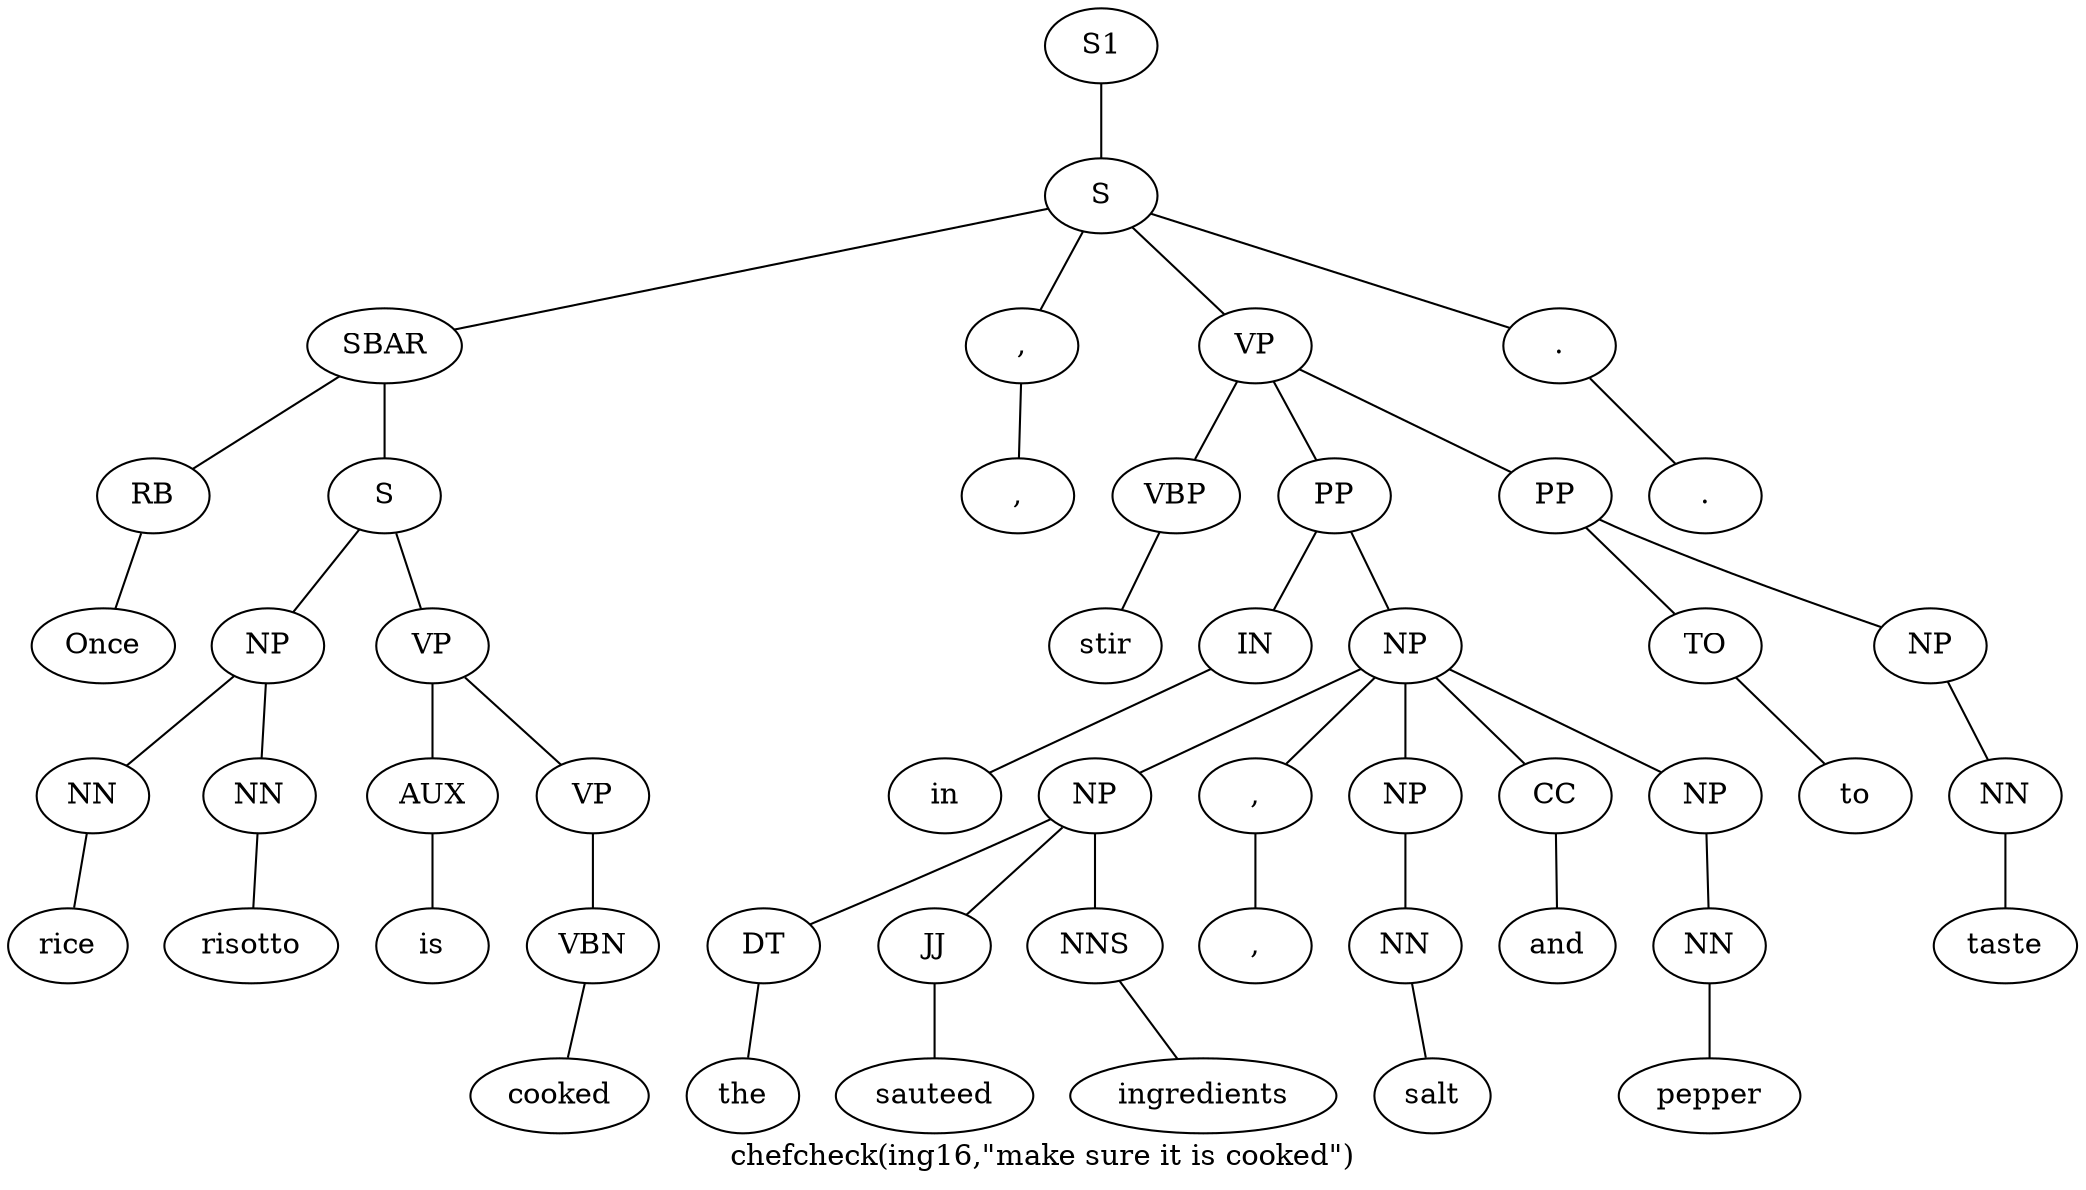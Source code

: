graph SyntaxGraph {
	label = "chefcheck(ing16,\"make sure it is cooked\")";
	Node0 [label="S1"];
	Node1 [label="S"];
	Node2 [label="SBAR"];
	Node3 [label="RB"];
	Node4 [label="Once"];
	Node5 [label="S"];
	Node6 [label="NP"];
	Node7 [label="NN"];
	Node8 [label="rice"];
	Node9 [label="NN"];
	Node10 [label="risotto"];
	Node11 [label="VP"];
	Node12 [label="AUX"];
	Node13 [label="is"];
	Node14 [label="VP"];
	Node15 [label="VBN"];
	Node16 [label="cooked"];
	Node17 [label=","];
	Node18 [label=","];
	Node19 [label="VP"];
	Node20 [label="VBP"];
	Node21 [label="stir"];
	Node22 [label="PP"];
	Node23 [label="IN"];
	Node24 [label="in"];
	Node25 [label="NP"];
	Node26 [label="NP"];
	Node27 [label="DT"];
	Node28 [label="the"];
	Node29 [label="JJ"];
	Node30 [label="sauteed"];
	Node31 [label="NNS"];
	Node32 [label="ingredients"];
	Node33 [label=","];
	Node34 [label=","];
	Node35 [label="NP"];
	Node36 [label="NN"];
	Node37 [label="salt"];
	Node38 [label="CC"];
	Node39 [label="and"];
	Node40 [label="NP"];
	Node41 [label="NN"];
	Node42 [label="pepper"];
	Node43 [label="PP"];
	Node44 [label="TO"];
	Node45 [label="to"];
	Node46 [label="NP"];
	Node47 [label="NN"];
	Node48 [label="taste"];
	Node49 [label="."];
	Node50 [label="."];

	Node0 -- Node1;
	Node1 -- Node2;
	Node1 -- Node17;
	Node1 -- Node19;
	Node1 -- Node49;
	Node2 -- Node3;
	Node2 -- Node5;
	Node3 -- Node4;
	Node5 -- Node6;
	Node5 -- Node11;
	Node6 -- Node7;
	Node6 -- Node9;
	Node7 -- Node8;
	Node9 -- Node10;
	Node11 -- Node12;
	Node11 -- Node14;
	Node12 -- Node13;
	Node14 -- Node15;
	Node15 -- Node16;
	Node17 -- Node18;
	Node19 -- Node20;
	Node19 -- Node22;
	Node19 -- Node43;
	Node20 -- Node21;
	Node22 -- Node23;
	Node22 -- Node25;
	Node23 -- Node24;
	Node25 -- Node26;
	Node25 -- Node33;
	Node25 -- Node35;
	Node25 -- Node38;
	Node25 -- Node40;
	Node26 -- Node27;
	Node26 -- Node29;
	Node26 -- Node31;
	Node27 -- Node28;
	Node29 -- Node30;
	Node31 -- Node32;
	Node33 -- Node34;
	Node35 -- Node36;
	Node36 -- Node37;
	Node38 -- Node39;
	Node40 -- Node41;
	Node41 -- Node42;
	Node43 -- Node44;
	Node43 -- Node46;
	Node44 -- Node45;
	Node46 -- Node47;
	Node47 -- Node48;
	Node49 -- Node50;
}